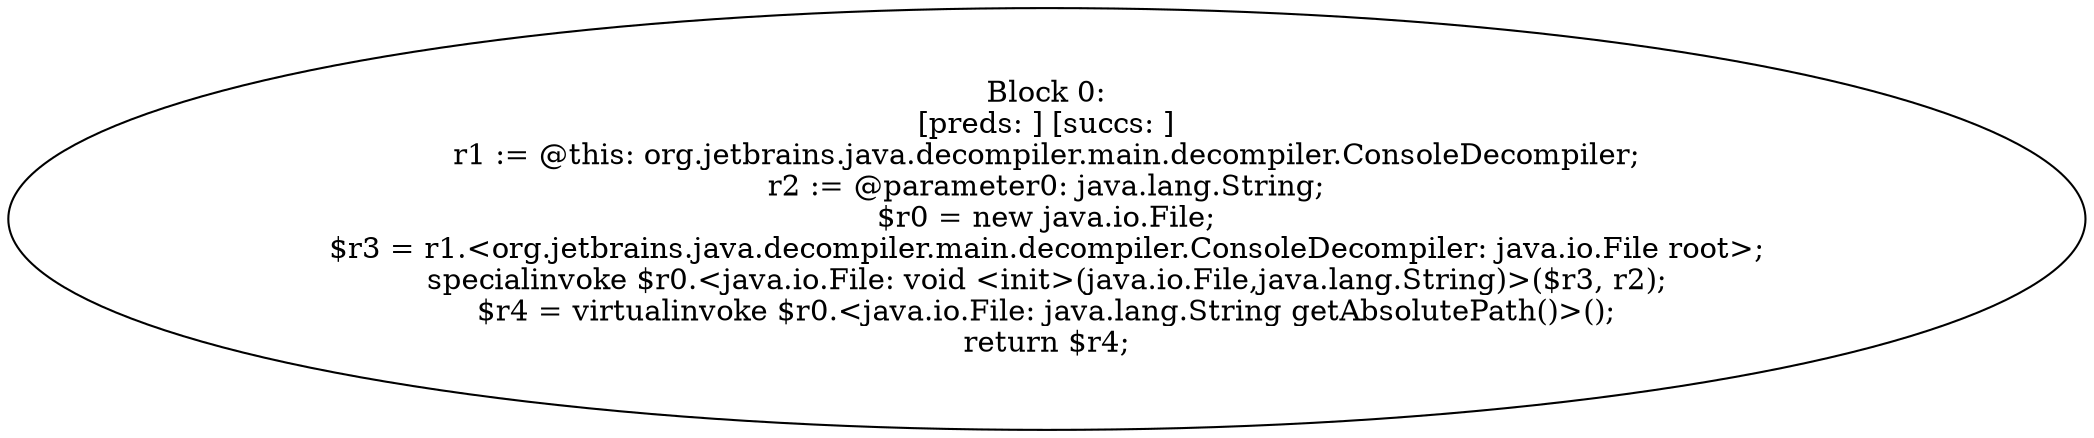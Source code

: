 digraph "unitGraph" {
    "Block 0:
[preds: ] [succs: ]
r1 := @this: org.jetbrains.java.decompiler.main.decompiler.ConsoleDecompiler;
r2 := @parameter0: java.lang.String;
$r0 = new java.io.File;
$r3 = r1.<org.jetbrains.java.decompiler.main.decompiler.ConsoleDecompiler: java.io.File root>;
specialinvoke $r0.<java.io.File: void <init>(java.io.File,java.lang.String)>($r3, r2);
$r4 = virtualinvoke $r0.<java.io.File: java.lang.String getAbsolutePath()>();
return $r4;
"
}

